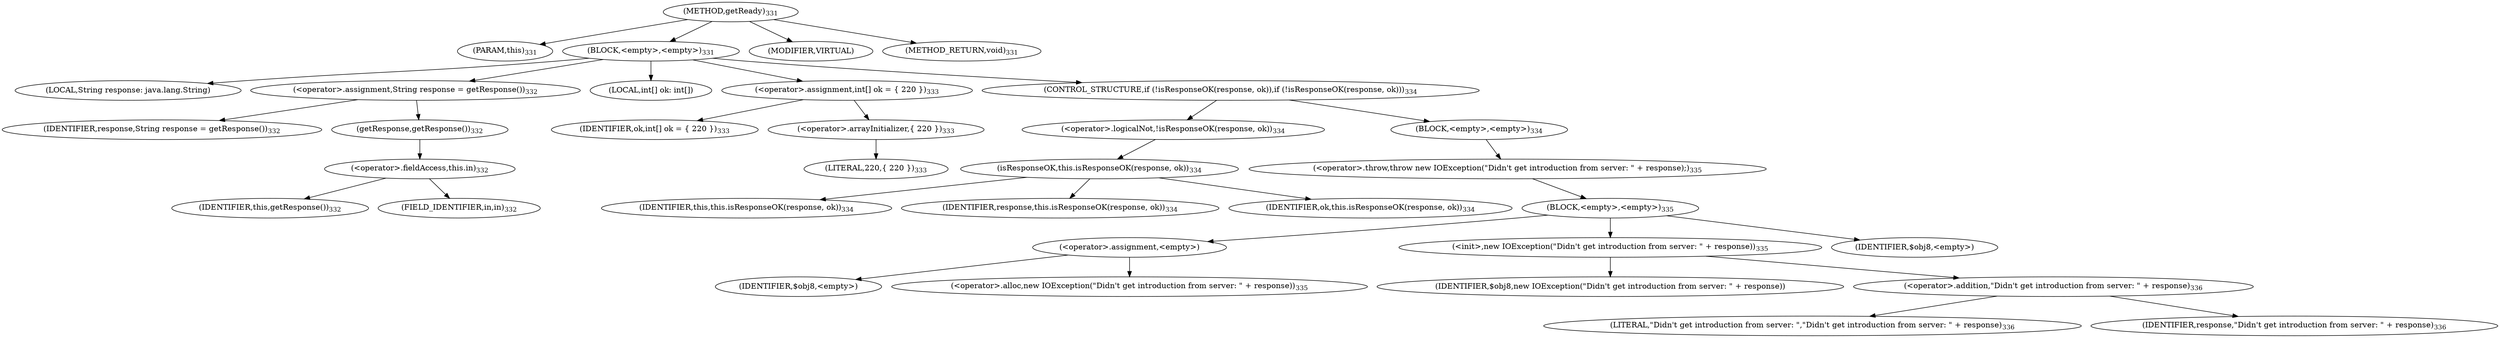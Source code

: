 digraph "getReady" {  
"590" [label = <(METHOD,getReady)<SUB>331</SUB>> ]
"44" [label = <(PARAM,this)<SUB>331</SUB>> ]
"591" [label = <(BLOCK,&lt;empty&gt;,&lt;empty&gt;)<SUB>331</SUB>> ]
"592" [label = <(LOCAL,String response: java.lang.String)> ]
"593" [label = <(&lt;operator&gt;.assignment,String response = getResponse())<SUB>332</SUB>> ]
"594" [label = <(IDENTIFIER,response,String response = getResponse())<SUB>332</SUB>> ]
"595" [label = <(getResponse,getResponse())<SUB>332</SUB>> ]
"596" [label = <(&lt;operator&gt;.fieldAccess,this.in)<SUB>332</SUB>> ]
"597" [label = <(IDENTIFIER,this,getResponse())<SUB>332</SUB>> ]
"598" [label = <(FIELD_IDENTIFIER,in,in)<SUB>332</SUB>> ]
"599" [label = <(LOCAL,int[] ok: int[])> ]
"600" [label = <(&lt;operator&gt;.assignment,int[] ok = { 220 })<SUB>333</SUB>> ]
"601" [label = <(IDENTIFIER,ok,int[] ok = { 220 })<SUB>333</SUB>> ]
"602" [label = <(&lt;operator&gt;.arrayInitializer,{ 220 })<SUB>333</SUB>> ]
"603" [label = <(LITERAL,220,{ 220 })<SUB>333</SUB>> ]
"604" [label = <(CONTROL_STRUCTURE,if (!isResponseOK(response, ok)),if (!isResponseOK(response, ok)))<SUB>334</SUB>> ]
"605" [label = <(&lt;operator&gt;.logicalNot,!isResponseOK(response, ok))<SUB>334</SUB>> ]
"606" [label = <(isResponseOK,this.isResponseOK(response, ok))<SUB>334</SUB>> ]
"43" [label = <(IDENTIFIER,this,this.isResponseOK(response, ok))<SUB>334</SUB>> ]
"607" [label = <(IDENTIFIER,response,this.isResponseOK(response, ok))<SUB>334</SUB>> ]
"608" [label = <(IDENTIFIER,ok,this.isResponseOK(response, ok))<SUB>334</SUB>> ]
"609" [label = <(BLOCK,&lt;empty&gt;,&lt;empty&gt;)<SUB>334</SUB>> ]
"610" [label = <(&lt;operator&gt;.throw,throw new IOException(&quot;Didn't get introduction from server: &quot; + response);)<SUB>335</SUB>> ]
"611" [label = <(BLOCK,&lt;empty&gt;,&lt;empty&gt;)<SUB>335</SUB>> ]
"612" [label = <(&lt;operator&gt;.assignment,&lt;empty&gt;)> ]
"613" [label = <(IDENTIFIER,$obj8,&lt;empty&gt;)> ]
"614" [label = <(&lt;operator&gt;.alloc,new IOException(&quot;Didn't get introduction from server: &quot; + response))<SUB>335</SUB>> ]
"615" [label = <(&lt;init&gt;,new IOException(&quot;Didn't get introduction from server: &quot; + response))<SUB>335</SUB>> ]
"616" [label = <(IDENTIFIER,$obj8,new IOException(&quot;Didn't get introduction from server: &quot; + response))> ]
"617" [label = <(&lt;operator&gt;.addition,&quot;Didn't get introduction from server: &quot; + response)<SUB>336</SUB>> ]
"618" [label = <(LITERAL,&quot;Didn't get introduction from server: &quot;,&quot;Didn't get introduction from server: &quot; + response)<SUB>336</SUB>> ]
"619" [label = <(IDENTIFIER,response,&quot;Didn't get introduction from server: &quot; + response)<SUB>336</SUB>> ]
"620" [label = <(IDENTIFIER,$obj8,&lt;empty&gt;)> ]
"621" [label = <(MODIFIER,VIRTUAL)> ]
"622" [label = <(METHOD_RETURN,void)<SUB>331</SUB>> ]
  "590" -> "44" 
  "590" -> "591" 
  "590" -> "621" 
  "590" -> "622" 
  "591" -> "592" 
  "591" -> "593" 
  "591" -> "599" 
  "591" -> "600" 
  "591" -> "604" 
  "593" -> "594" 
  "593" -> "595" 
  "595" -> "596" 
  "596" -> "597" 
  "596" -> "598" 
  "600" -> "601" 
  "600" -> "602" 
  "602" -> "603" 
  "604" -> "605" 
  "604" -> "609" 
  "605" -> "606" 
  "606" -> "43" 
  "606" -> "607" 
  "606" -> "608" 
  "609" -> "610" 
  "610" -> "611" 
  "611" -> "612" 
  "611" -> "615" 
  "611" -> "620" 
  "612" -> "613" 
  "612" -> "614" 
  "615" -> "616" 
  "615" -> "617" 
  "617" -> "618" 
  "617" -> "619" 
}
